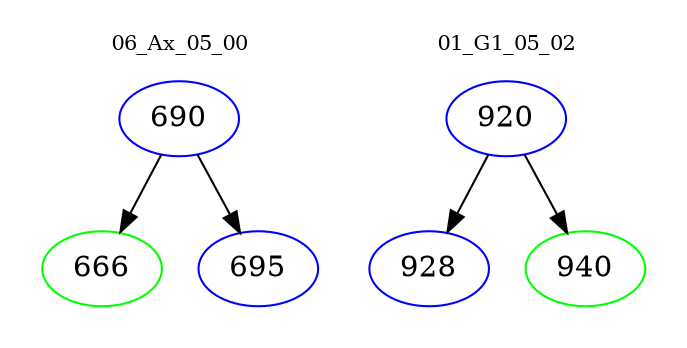 digraph{
subgraph cluster_0 {
color = white
label = "06_Ax_05_00";
fontsize=10;
T0_690 [label="690", color="blue"]
T0_690 -> T0_666 [color="black"]
T0_666 [label="666", color="green"]
T0_690 -> T0_695 [color="black"]
T0_695 [label="695", color="blue"]
}
subgraph cluster_1 {
color = white
label = "01_G1_05_02";
fontsize=10;
T1_920 [label="920", color="blue"]
T1_920 -> T1_928 [color="black"]
T1_928 [label="928", color="blue"]
T1_920 -> T1_940 [color="black"]
T1_940 [label="940", color="green"]
}
}
